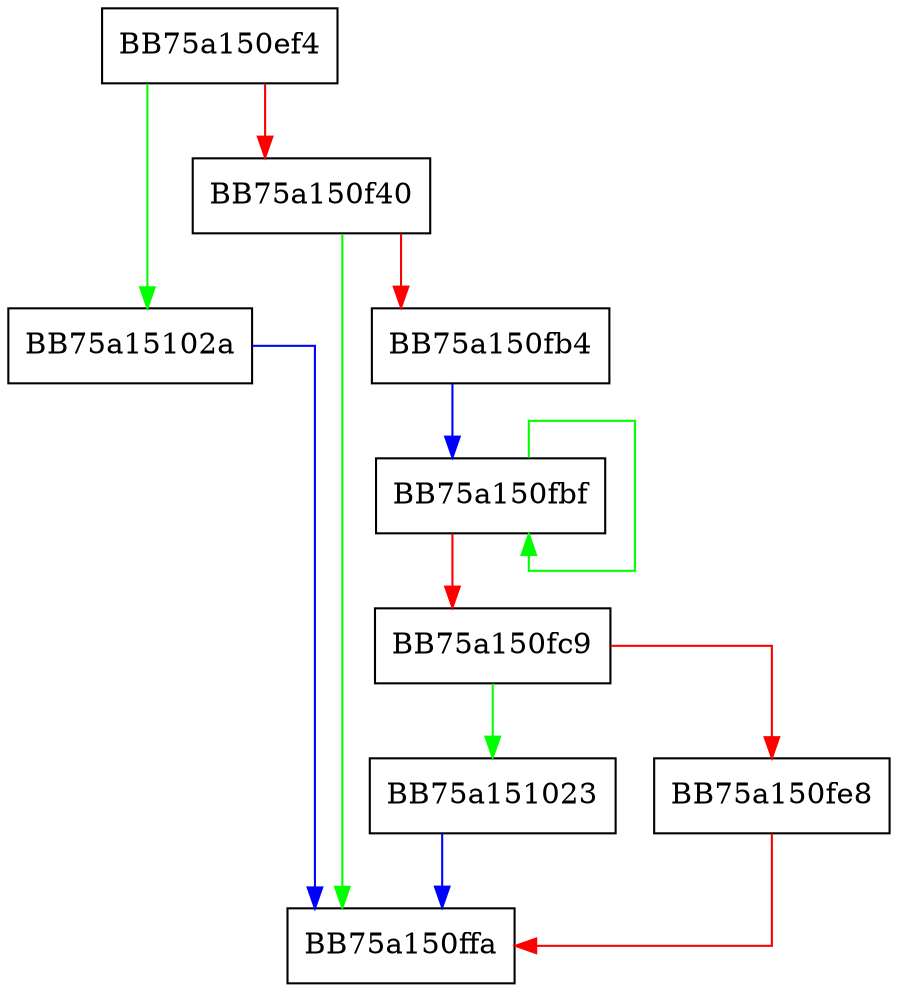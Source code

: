 digraph CreateTrackingId {
  node [shape="box"];
  graph [splines=ortho];
  BB75a150ef4 -> BB75a15102a [color="green"];
  BB75a150ef4 -> BB75a150f40 [color="red"];
  BB75a150f40 -> BB75a150ffa [color="green"];
  BB75a150f40 -> BB75a150fb4 [color="red"];
  BB75a150fb4 -> BB75a150fbf [color="blue"];
  BB75a150fbf -> BB75a150fbf [color="green"];
  BB75a150fbf -> BB75a150fc9 [color="red"];
  BB75a150fc9 -> BB75a151023 [color="green"];
  BB75a150fc9 -> BB75a150fe8 [color="red"];
  BB75a150fe8 -> BB75a150ffa [color="red"];
  BB75a151023 -> BB75a150ffa [color="blue"];
  BB75a15102a -> BB75a150ffa [color="blue"];
}